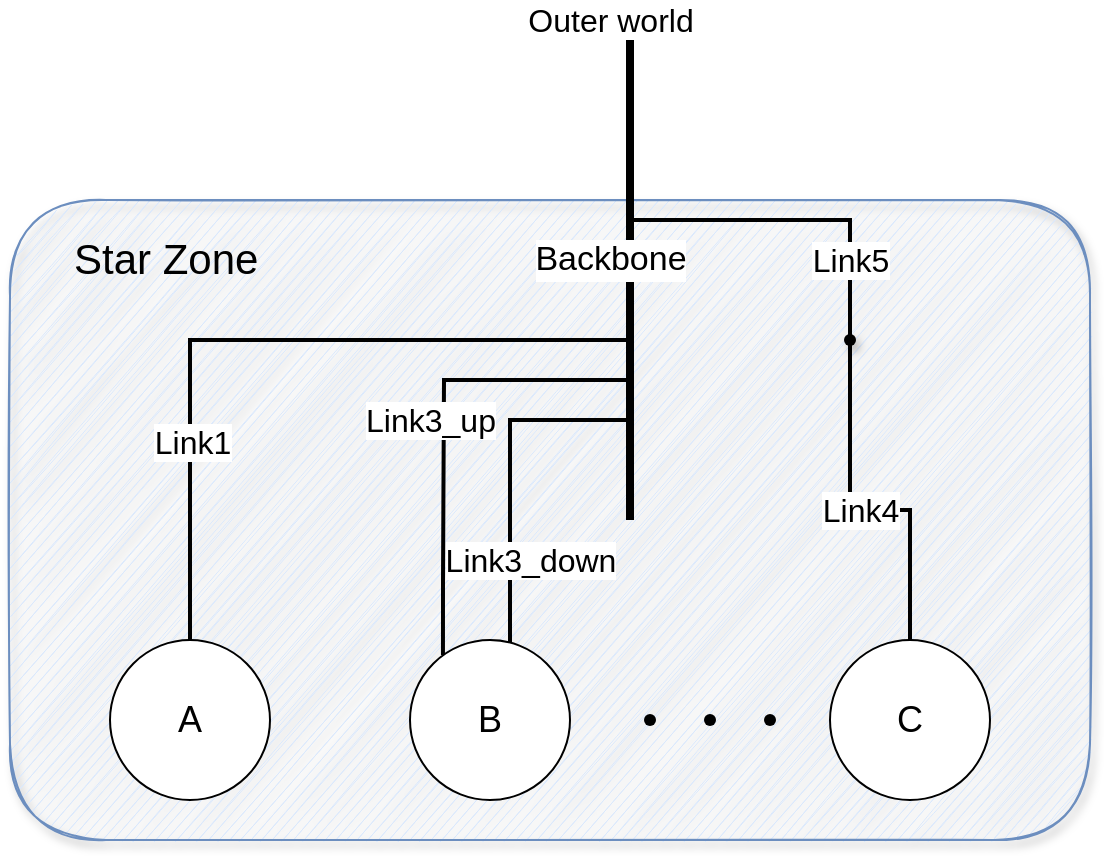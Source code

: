 <mxfile version="14.7.10" type="device"><diagram name="Page-1" id="97916047-d0de-89f5-080d-49f4d83e522f"><mxGraphModel dx="982" dy="627" grid="1" gridSize="10" guides="1" tooltips="1" connect="1" arrows="1" fold="1" page="1" pageScale="1.5" pageWidth="1169" pageHeight="827" background="none" math="0" shadow="0"><root><mxCell id="0"/><mxCell id="1" parent="0"/><mxCell id="-FZdwzg1r9M8oP_cNqVK-12" value="" style="rounded=1;whiteSpace=wrap;html=1;fillColor=#dae8fc;strokeColor=#6c8ebf;shadow=1;sketch=1;labelPosition=left;verticalLabelPosition=middle;align=right;verticalAlign=middle;" vertex="1" parent="1"><mxGeometry x="380" y="250" width="540" height="320" as="geometry"/></mxCell><mxCell id="-FZdwzg1r9M8oP_cNqVK-21" style="edgeStyle=orthogonalEdgeStyle;rounded=0;orthogonalLoop=1;jettySize=auto;html=1;strokeWidth=2;endArrow=none;endFill=0;" edge="1" parent="1" source="-FZdwzg1r9M8oP_cNqVK-3"><mxGeometry relative="1" as="geometry"><mxPoint x="690" y="320" as="targetPoint"/><Array as="points"><mxPoint x="470" y="320"/></Array></mxGeometry></mxCell><mxCell id="-FZdwzg1r9M8oP_cNqVK-28" value="&lt;font style=&quot;font-size: 16px&quot;&gt;Link1&lt;/font&gt;" style="edgeLabel;html=1;align=center;verticalAlign=middle;resizable=0;points=[];" vertex="1" connectable="0" parent="-FZdwzg1r9M8oP_cNqVK-21"><mxGeometry x="-0.465" y="-1" relative="1" as="geometry"><mxPoint as="offset"/></mxGeometry></mxCell><mxCell id="-FZdwzg1r9M8oP_cNqVK-3" value="&lt;div style=&quot;font-size: 13px&quot;&gt;&lt;font style=&quot;font-size: 18px&quot;&gt;A&lt;/font&gt;&lt;/div&gt;" style="ellipse;whiteSpace=wrap;html=1;aspect=fixed;" vertex="1" parent="1"><mxGeometry x="430" y="470" width="80" height="80" as="geometry"/></mxCell><mxCell id="-FZdwzg1r9M8oP_cNqVK-24" style="edgeStyle=orthogonalEdgeStyle;rounded=0;orthogonalLoop=1;jettySize=auto;html=1;endArrow=none;endFill=0;strokeWidth=2;" edge="1" parent="1" source="-FZdwzg1r9M8oP_cNqVK-6"><mxGeometry relative="1" as="geometry"><mxPoint x="690" y="360" as="targetPoint"/><Array as="points"><mxPoint x="630" y="360"/></Array></mxGeometry></mxCell><mxCell id="-FZdwzg1r9M8oP_cNqVK-27" value="&lt;font style=&quot;font-size: 16px&quot;&gt;Link3_down&lt;/font&gt;" style="edgeLabel;html=1;align=center;verticalAlign=middle;resizable=0;points=[];" vertex="1" connectable="0" parent="-FZdwzg1r9M8oP_cNqVK-24"><mxGeometry x="-0.156" y="4" relative="1" as="geometry"><mxPoint x="14" y="31" as="offset"/></mxGeometry></mxCell><mxCell id="-FZdwzg1r9M8oP_cNqVK-6" value="&lt;font style=&quot;font-size: 18px&quot;&gt;B&lt;/font&gt;" style="ellipse;whiteSpace=wrap;html=1;aspect=fixed;" vertex="1" parent="1"><mxGeometry x="580" y="470" width="80" height="80" as="geometry"/></mxCell><mxCell id="-FZdwzg1r9M8oP_cNqVK-25" value="&lt;font style=&quot;font-size: 16px&quot;&gt;Link4&lt;/font&gt;" style="edgeStyle=orthogonalEdgeStyle;rounded=0;orthogonalLoop=1;jettySize=auto;html=1;entryX=0.6;entryY=0.625;entryDx=0;entryDy=0;entryPerimeter=0;endArrow=none;endFill=0;strokeWidth=2;" edge="1" parent="1" source="-FZdwzg1r9M8oP_cNqVK-7" target="-FZdwzg1r9M8oP_cNqVK-18"><mxGeometry relative="1" as="geometry"/></mxCell><mxCell id="-FZdwzg1r9M8oP_cNqVK-7" value="&lt;font style=&quot;font-size: 18px&quot;&gt;C&lt;/font&gt;" style="ellipse;whiteSpace=wrap;html=1;aspect=fixed;" vertex="1" parent="1"><mxGeometry x="790" y="470" width="80" height="80" as="geometry"/></mxCell><mxCell id="-FZdwzg1r9M8oP_cNqVK-9" value="" style="shape=waypoint;sketch=0;size=6;pointerEvents=1;points=[];fillColor=none;resizable=0;rotatable=0;perimeter=centerPerimeter;snapToPoint=1;" vertex="1" parent="1"><mxGeometry x="680" y="490" width="40" height="40" as="geometry"/></mxCell><mxCell id="-FZdwzg1r9M8oP_cNqVK-10" value="" style="shape=waypoint;sketch=0;size=6;pointerEvents=1;points=[];fillColor=none;resizable=0;rotatable=0;perimeter=centerPerimeter;snapToPoint=1;" vertex="1" parent="1"><mxGeometry x="710" y="490" width="40" height="40" as="geometry"/></mxCell><mxCell id="-FZdwzg1r9M8oP_cNqVK-11" value="" style="shape=waypoint;sketch=0;size=6;pointerEvents=1;points=[];fillColor=none;resizable=0;rotatable=0;perimeter=centerPerimeter;snapToPoint=1;" vertex="1" parent="1"><mxGeometry x="740" y="490" width="40" height="40" as="geometry"/></mxCell><mxCell id="-FZdwzg1r9M8oP_cNqVK-13" value="&lt;font style=&quot;font-size: 21px&quot;&gt;Star Zone&lt;/font&gt;" style="text;whiteSpace=wrap;html=1;" vertex="1" parent="1"><mxGeometry x="410" y="260" width="120" height="30" as="geometry"/></mxCell><mxCell id="-FZdwzg1r9M8oP_cNqVK-14" value="" style="endArrow=none;html=1;strokeWidth=4;" edge="1" parent="1"><mxGeometry width="50" height="50" relative="1" as="geometry"><mxPoint x="690" y="170" as="sourcePoint"/><mxPoint x="690" y="410" as="targetPoint"/><Array as="points"><mxPoint x="690" y="270"/><mxPoint x="690" y="310"/><mxPoint x="690" y="370"/></Array></mxGeometry></mxCell><mxCell id="-FZdwzg1r9M8oP_cNqVK-19" value="&lt;font style=&quot;font-size: 17px&quot;&gt;Backbone&lt;/font&gt;" style="edgeLabel;html=1;align=center;verticalAlign=middle;resizable=0;points=[];" vertex="1" connectable="0" parent="-FZdwzg1r9M8oP_cNqVK-14"><mxGeometry x="-0.892" y="2" relative="1" as="geometry"><mxPoint x="-12" y="97" as="offset"/></mxGeometry></mxCell><mxCell id="-FZdwzg1r9M8oP_cNqVK-26" value="&lt;font style=&quot;font-size: 16px&quot;&gt;Link5&lt;/font&gt;" style="edgeStyle=orthogonalEdgeStyle;rounded=0;orthogonalLoop=1;jettySize=auto;html=1;endArrow=none;endFill=0;strokeWidth=2;" edge="1" parent="1" source="-FZdwzg1r9M8oP_cNqVK-18"><mxGeometry x="-0.529" relative="1" as="geometry"><mxPoint x="690" y="260" as="targetPoint"/><Array as="points"><mxPoint x="800" y="260"/></Array><mxPoint as="offset"/></mxGeometry></mxCell><mxCell id="-FZdwzg1r9M8oP_cNqVK-18" value="" style="shape=waypoint;sketch=0;size=6;pointerEvents=1;points=[];fillColor=none;resizable=0;rotatable=0;perimeter=centerPerimeter;snapToPoint=1;shadow=1;" vertex="1" parent="1"><mxGeometry x="780" y="300" width="40" height="40" as="geometry"/></mxCell><mxCell id="-FZdwzg1r9M8oP_cNqVK-20" value="&lt;font style=&quot;font-size: 16px&quot;&gt;Outer world&lt;/font&gt;" style="text;html=1;align=center;verticalAlign=middle;resizable=0;points=[];autosize=1;strokeColor=none;" vertex="1" parent="1"><mxGeometry x="630" y="150" width="100" height="20" as="geometry"/></mxCell><mxCell id="-FZdwzg1r9M8oP_cNqVK-29" style="edgeStyle=orthogonalEdgeStyle;rounded=0;orthogonalLoop=1;jettySize=auto;html=1;endArrow=none;endFill=0;strokeWidth=2;exitX=0.206;exitY=0.094;exitDx=0;exitDy=0;exitPerimeter=0;" edge="1" parent="1" source="-FZdwzg1r9M8oP_cNqVK-6"><mxGeometry relative="1" as="geometry"><mxPoint x="690" y="340" as="targetPoint"/><mxPoint x="640" y="481.27" as="sourcePoint"/><Array as="points"><mxPoint x="597" y="440"/><mxPoint x="597" y="440"/><mxPoint x="597" y="340"/></Array></mxGeometry></mxCell><mxCell id="-FZdwzg1r9M8oP_cNqVK-30" value="&lt;font style=&quot;font-size: 16px&quot;&gt;Link3_up&lt;/font&gt;" style="edgeLabel;html=1;align=center;verticalAlign=middle;resizable=0;points=[];" vertex="1" connectable="0" parent="-FZdwzg1r9M8oP_cNqVK-29"><mxGeometry x="-0.156" y="4" relative="1" as="geometry"><mxPoint x="-3" y="-21" as="offset"/></mxGeometry></mxCell></root></mxGraphModel></diagram></mxfile>
